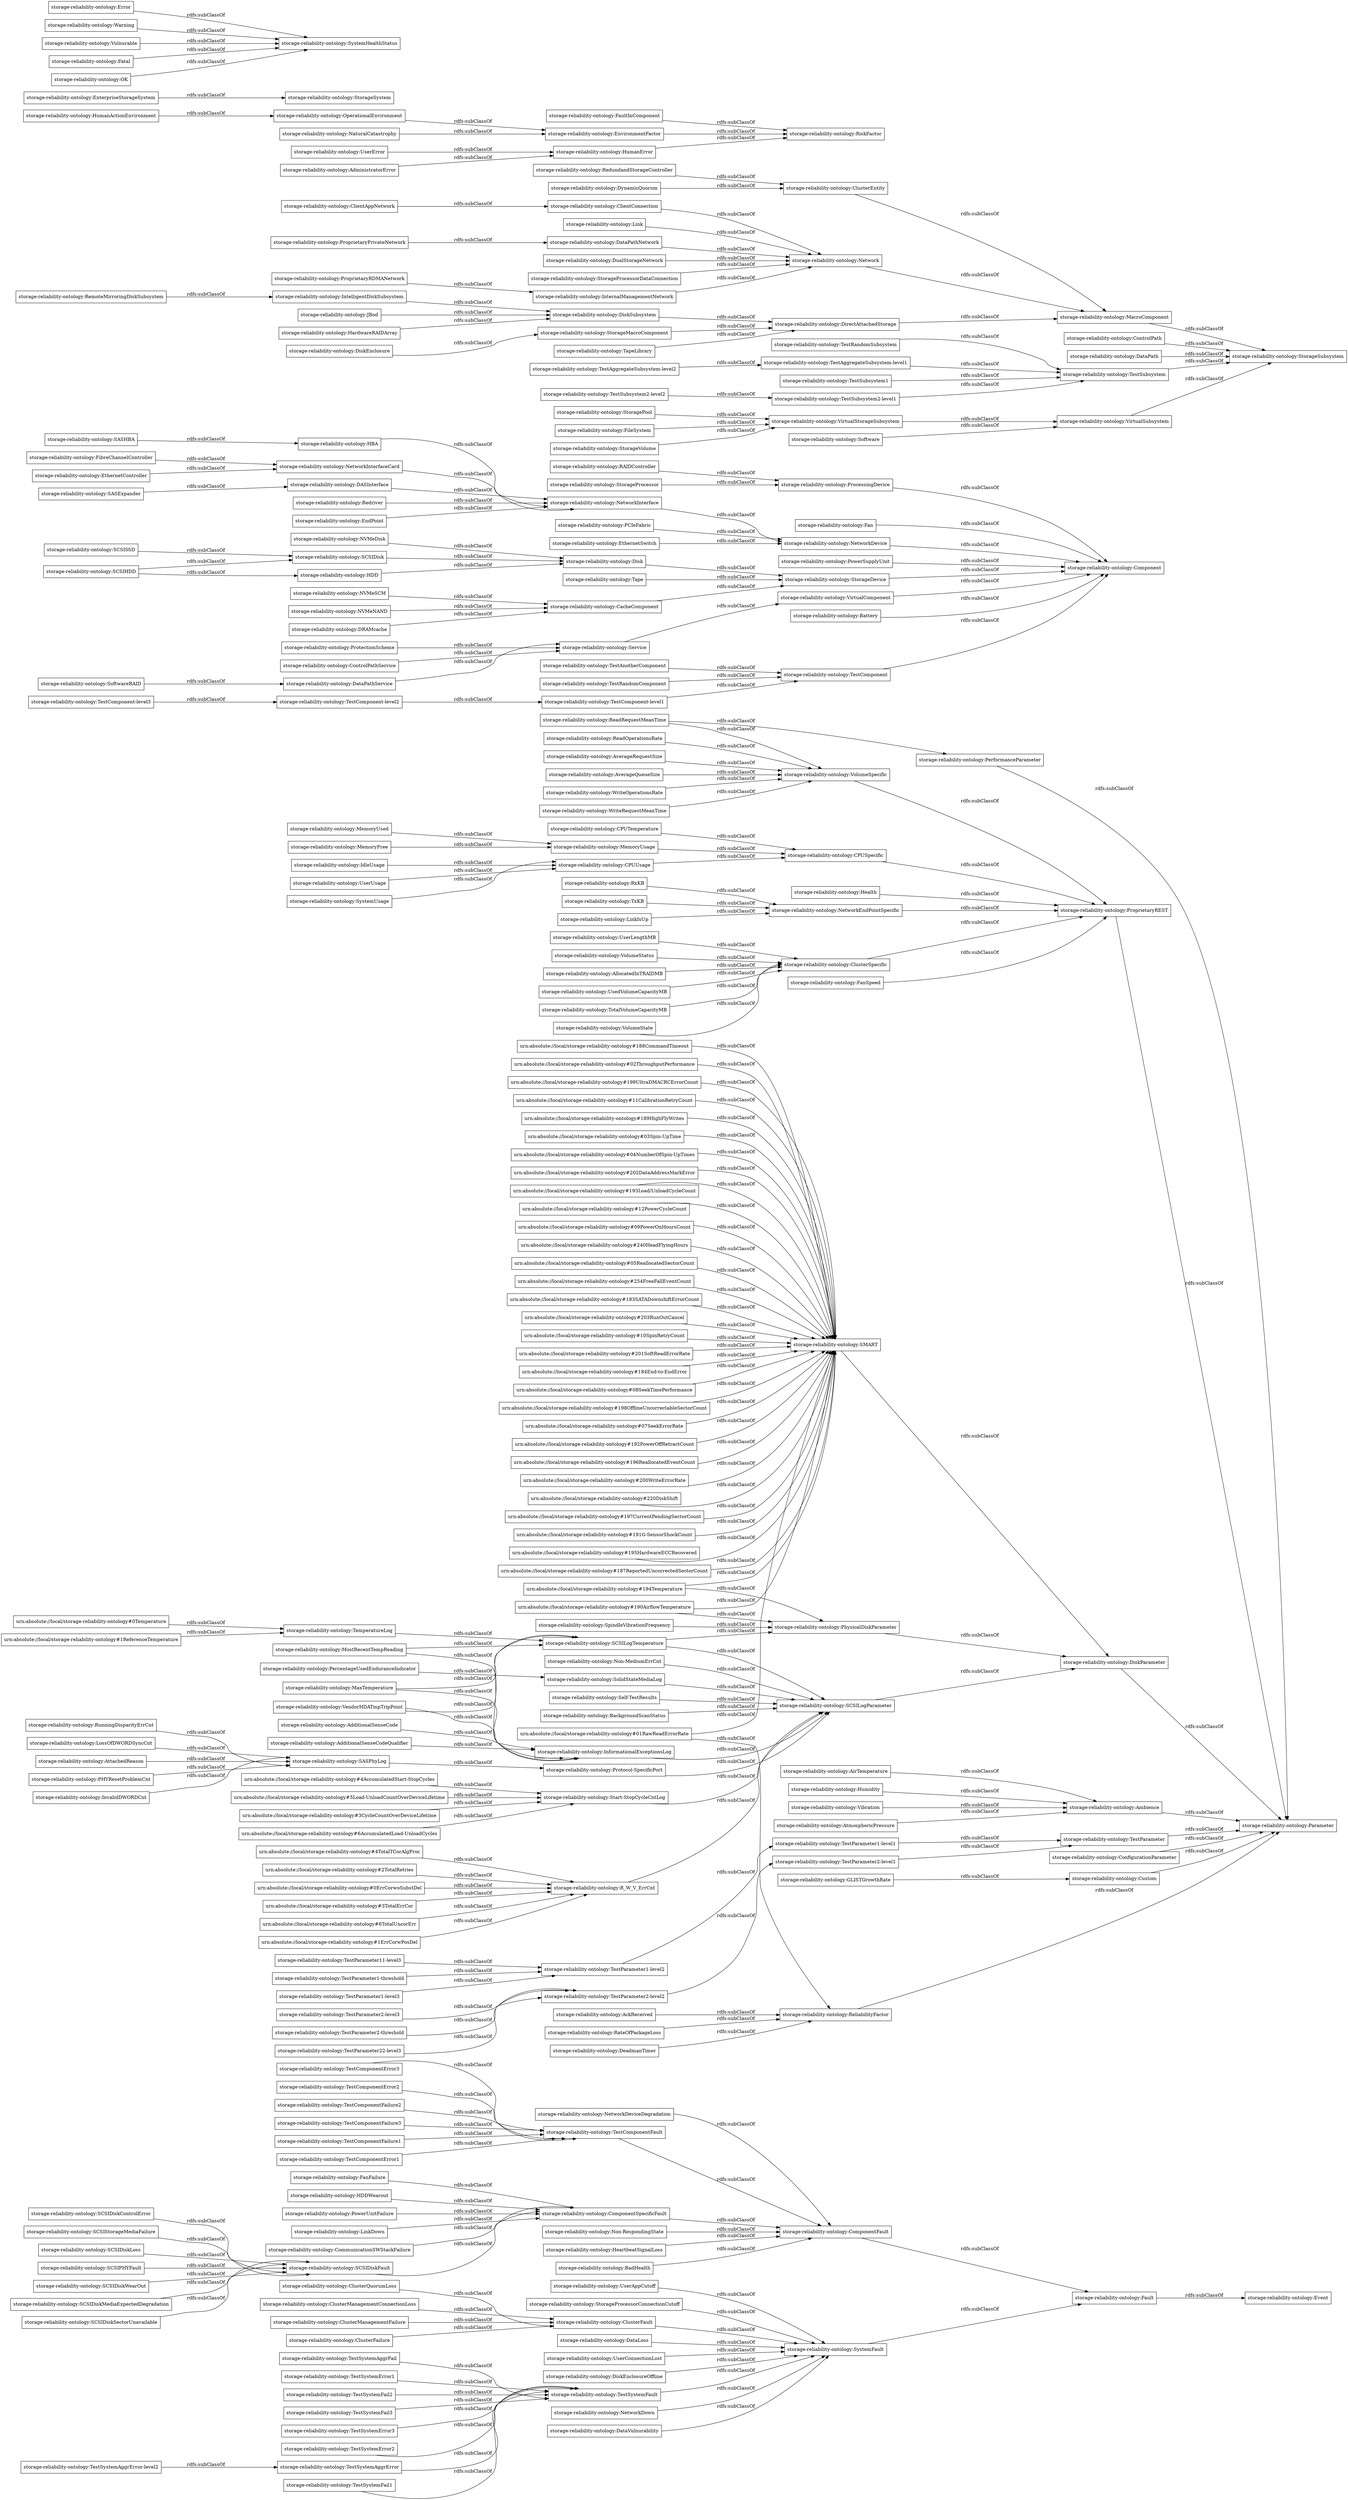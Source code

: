 digraph ar2dtool_diagram { 
rankdir=LR;
size="1000"
node [shape = rectangle, color="black"]; "storage-reliability-ontology:UserAppCutoff" "storage-reliability-ontology:ComponentFault" "storage-reliability-ontology:CPUUsage" "storage-reliability-ontology:PercentageUsedEnduranceIndicator" "urn:absolute://local/storage-reliability-ontology#1ReferenceTemperature" "urn:absolute://local/storage-reliability-ontology#01RawReadErrorRate" "storage-reliability-ontology:TestAnotherComponent" "storage-reliability-ontology:NetworkInterface" "storage-reliability-ontology:ProtectionScheme" "urn:absolute://local/storage-reliability-ontology#6TotalUncorErr" "storage-reliability-ontology:HBA" "storage-reliability-ontology:TestComponentError3" "storage-reliability-ontology:Fan" "storage-reliability-ontology:SASPhyLog" "urn:absolute://local/storage-reliability-ontology#03Spin-UpTime" "storage-reliability-ontology:EthernetController" "storage-reliability-ontology:StoragePool" "storage-reliability-ontology:MemoryUsed" "urn:absolute://local/storage-reliability-ontology#194Temperature" "storage-reliability-ontology:StorageMacroComponent" "storage-reliability-ontology:ClusterEntity" "urn:absolute://local/storage-reliability-ontology#1ErrCorwPosDel" "storage-reliability-ontology:TestComponent-level1" "storage-reliability-ontology:ProprietaryREST" "storage-reliability-ontology:WriteOperationsRate" "storage-reliability-ontology:TestParameter1-level1" "storage-reliability-ontology:SCSIStorageMediaFailure" "storage-reliability-ontology:SCSISSD" "storage-reliability-ontology:HumanError" "storage-reliability-ontology:Protocol-SpecificPort" "storage-reliability-ontology:Non-RespondingState" "storage-reliability-ontology:ProcessingDevice" "storage-reliability-ontology:ControlPathService" "storage-reliability-ontology:FaultInComponent" "storage-reliability-ontology:EnterpriseStorageSystem" "storage-reliability-ontology:FanFailure" "storage-reliability-ontology:RunningDisparityErrCnt" "urn:absolute://local/storage-reliability-ontology#190AirflowTemperature" "storage-reliability-ontology:TestComponentError2" "storage-reliability-ontology:VirtualStorageSubsystem" "storage-reliability-ontology:TestSystemAggrFail" "storage-reliability-ontology:TapeLibrary" "storage-reliability-ontology:FibreChannelController" "storage-reliability-ontology:NetworkDown" "storage-reliability-ontology:StorageProcessorDataConnection" "storage-reliability-ontology:SMART" "storage-reliability-ontology:TestParameter22-level3" "storage-reliability-ontology:Error" "storage-reliability-ontology:Vibration" "storage-reliability-ontology:DeadmanTimer" "storage-reliability-ontology:WriteRequestMeanTime" "urn:absolute://local/storage-reliability-ontology#04NumberOfSpin-UpTimes" "storage-reliability-ontology:StorageSystem" "storage-reliability-ontology:HDDWearout" "storage-reliability-ontology:LossOfDWORDSyncCnt" "urn:absolute://local/storage-reliability-ontology#202DataAddressMarkError" "storage-reliability-ontology:ReadOperationsRate" "storage-reliability-ontology:DataVulnurability" "urn:absolute://local/storage-reliability-ontology#0Temperature" "storage-reliability-ontology:StorageProcessorConnectionCutoff" "storage-reliability-ontology:SoftwareRAID" "storage-reliability-ontology:JBod" "storage-reliability-ontology:TestSystemError1" "storage-reliability-ontology:LinkIsUp" "storage-reliability-ontology:StorageSubsystem" "storage-reliability-ontology:ClusterFault" "storage-reliability-ontology:NetworkInterfaceCard" "storage-reliability-ontology:ProprietaryPrivateNetwork" "storage-reliability-ontology:SCSIDiskLoss" "storage-reliability-ontology:ReadRequestMeanTime" "storage-reliability-ontology:TestComponentFailure2" "urn:absolute://local/storage-reliability-ontology#193Load/UnloadCycleCount" "storage-reliability-ontology:TestSystemFail2" "storage-reliability-ontology:AverageQueueSize" "storage-reliability-ontology:CPUTemperature" "storage-reliability-ontology:AllocatedInTRAIDMB" "urn:absolute://local/storage-reliability-ontology#12PowerCycleCount" "storage-reliability-ontology:AtmosphericPressure" "storage-reliability-ontology:VendorHDATmpTripPoint" "storage-reliability-ontology:StorageVolume" "storage-reliability-ontology:SCSIPHYFault" "storage-reliability-ontology:RAIDController" "storage-reliability-ontology:AdditionalSenseCode" "urn:absolute://local/storage-reliability-ontology#09PowerOnHoursCount" "storage-reliability-ontology:SCSIHDD" "storage-reliability-ontology:TestSubsystem1" "storage-reliability-ontology:PowerSupplyUnit" "storage-reliability-ontology:DiskParameter" "urn:absolute://local/storage-reliability-ontology#240HeadFlyingHours" "urn:absolute://local/storage-reliability-ontology#05ReallocatedSectorCount" "storage-reliability-ontology:DASInterface" "storage-reliability-ontology:Software" "storage-reliability-ontology:Disk" "storage-reliability-ontology:HeartbeatSignalLoss" "urn:absolute://local/storage-reliability-ontology#4TotalTCorAlgProc" "storage-reliability-ontology:UserError" "storage-reliability-ontology:SCSIDiskWearOut" "storage-reliability-ontology:Start-StopCycleCntLog" "storage-reliability-ontology:RxKB" "storage-reliability-ontology:HumanActionEnvironment" "storage-reliability-ontology:TestComponentFailure3" "urn:absolute://local/storage-reliability-ontology#254FreeFallEventCount" "storage-reliability-ontology:ClusterQuorumLoss" "storage-reliability-ontology:TestSystemFail3" "storage-reliability-ontology:AdditionalSenseCodeQualifier" "storage-reliability-ontology:ClusterManagementConnectionLoss" "storage-reliability-ontology:DiskEnclosure" "storage-reliability-ontology:TestParameter" "storage-reliability-ontology:DataLoss" "storage-reliability-ontology:TestParameter1-level3" "storage-reliability-ontology:TestParameter1-level2" "urn:absolute://local/storage-reliability-ontology#183SATADownshiftErrorCount" "urn:absolute://local/storage-reliability-ontology#2TotalRetries" "storage-reliability-ontology:R_W_V_ErrCnt" "storage-reliability-ontology:TestComponent-level2" "storage-reliability-ontology:ProprietaryRDMANetwork" "storage-reliability-ontology:Component" "urn:absolute://local/storage-reliability-ontology#203RunOutCancel" "storage-reliability-ontology:HardwareRAIDArray" "storage-reliability-ontology:InternalManagementNetwork" "storage-reliability-ontology:NetworkDevice" "storage-reliability-ontology:TestSystemError3" "storage-reliability-ontology:FanSpeed" "storage-reliability-ontology:TestAggregateSubsystem-level1" "urn:absolute://local/storage-reliability-ontology#3CycleCountOverDeviceLifetime" "storage-reliability-ontology:UsedVolumeCapacityMB" "storage-reliability-ontology:Ambience" "storage-reliability-ontology:SCSILogParameter" "urn:absolute://local/storage-reliability-ontology#10SpinRetryCount" "storage-reliability-ontology:ControlPath" "storage-reliability-ontology:IntelligentDiskSubsystem" "storage-reliability-ontology:Redriver" "storage-reliability-ontology:VolumeSpecific" "storage-reliability-ontology:PerformanceParameter" "storage-reliability-ontology:Non-MediumErrCnt" "storage-reliability-ontology:Event" "urn:absolute://local/storage-reliability-ontology#6AccumulatedLoad-UnloadCycles" "urn:absolute://local/storage-reliability-ontology#201SoftReadErrorRate" "storage-reliability-ontology:MemoryFree" "storage-reliability-ontology:DataPath" "storage-reliability-ontology:TestParameter2-level3" "storage-reliability-ontology:BadHealth" "storage-reliability-ontology:TestComponent" "storage-reliability-ontology:PCIeFabric" "storage-reliability-ontology:SolidStateMediaLog" "storage-reliability-ontology:ClientConnection" "storage-reliability-ontology:NetworkEndPointSpecific" "storage-reliability-ontology:StorageDevice" "storage-reliability-ontology:EndPoint" "storage-reliability-ontology:UserConnectionLost" "storage-reliability-ontology:TestSystemError2" "urn:absolute://local/storage-reliability-ontology#184End-to-EndError" "storage-reliability-ontology:VirtualSubsystem" "storage-reliability-ontology:DiskEnclosureOffline" "storage-reliability-ontology:TestSystemAggrError-level2" "storage-reliability-ontology:TestSubsystem2-level2" "urn:absolute://local/storage-reliability-ontology#08SeekTimePerformance" "storage-reliability-ontology:Fault" "storage-reliability-ontology:NVMeSCM" "urn:absolute://local/storage-reliability-ontology#198OfflineUncorrectableSectorCount" "storage-reliability-ontology:RedundandStorageController" "storage-reliability-ontology:PowerUnitFailure" "storage-reliability-ontology:DiskSubsystem" "storage-reliability-ontology:DynamicQuorum" "urn:absolute://local/storage-reliability-ontology#07SeekErrorRate" "storage-reliability-ontology:EnvironmentFactor" "storage-reliability-ontology:LinkDown" "storage-reliability-ontology:Network" "storage-reliability-ontology:Tape" "urn:absolute://local/storage-reliability-ontology#192PowerOffRetractCount" "urn:absolute://local/storage-reliability-ontology#0ErrCorwoSubstDel" "storage-reliability-ontology:PhysicalDiskParameter" "storage-reliability-ontology:NVMeDisk" "storage-reliability-ontology:SpindleVibrationFrequency" "storage-reliability-ontology:AttachedReason" "storage-reliability-ontology:TestSubsystem2-level1" "storage-reliability-ontology:MacroComponent" "storage-reliability-ontology:TxKB" "storage-reliability-ontology:TestSystemFault" "storage-reliability-ontology:CacheComponent" "storage-reliability-ontology:AverageRequestSize" "storage-reliability-ontology:RemoteMirroringDiskSubsystem" "urn:absolute://local/storage-reliability-ontology#196ReallocatedEventCount" "storage-reliability-ontology:DirectAttachedStorage" "storage-reliability-ontology:SystemFault" "storage-reliability-ontology:TestComponentFailure1" "urn:absolute://local/storage-reliability-ontology#200WriteErrorRate" "storage-reliability-ontology:OperationalEnvironment" "storage-reliability-ontology:SCSILogTemperature" "storage-reliability-ontology:Health" "storage-reliability-ontology:NVMeNAND" "storage-reliability-ontology:IdleUsage" "storage-reliability-ontology:SCSIDiskMediaExpectedDegradation" "storage-reliability-ontology:Parameter" "urn:absolute://local/storage-reliability-ontology#220DiskShift" "storage-reliability-ontology:TotalVolumeCapacityMB" "storage-reliability-ontology:BackgroundScanStatus" "storage-reliability-ontology:TestComponent-level3" "storage-reliability-ontology:TestParameter11-level3" "urn:absolute://local/storage-reliability-ontology#197CurrentPendingSectorCount" "storage-reliability-ontology:VolumeState" "storage-reliability-ontology:EthernetSwitch" "storage-reliability-ontology:StorageProcessor" "storage-reliability-ontology:ConfigurationParameter" "storage-reliability-ontology:AckReceived" "storage-reliability-ontology:ClientAppNetwork" "urn:absolute://local/storage-reliability-ontology#191G-SensorShockCount" "storage-reliability-ontology:NetworkDeviceDegradation" "storage-reliability-ontology:TestAggregateSubsystem-level2" "urn:absolute://local/storage-reliability-ontology#195HardwareECCRecovered" "storage-reliability-ontology:TestParameter1-threshold" "storage-reliability-ontology:SystemHealthStatus" "storage-reliability-ontology:PHYResetProblemCnt" "storage-reliability-ontology:ClusterSpecific" "storage-reliability-ontology:NaturalCatastrophy" "storage-reliability-ontology:TestRandomComponent" "storage-reliability-ontology:TestParameter2-threshold" "storage-reliability-ontology:Custom" "storage-reliability-ontology:DRAMcache" "storage-reliability-ontology:SASExpander" "storage-reliability-ontology:Warning" "storage-reliability-ontology:UserLengthMB" "storage-reliability-ontology:AirTemperature" "storage-reliability-ontology:TemperatureLog" "storage-reliability-ontology:Link" "storage-reliability-ontology:TestParameter2-level1" "storage-reliability-ontology:RiskFactor" "urn:absolute://local/storage-reliability-ontology#187ReportedUncorrectedSectorCount" "storage-reliability-ontology:Vulnurable" "storage-reliability-ontology:Service" "storage-reliability-ontology:InformationalExceptionsLog" "urn:absolute://local/storage-reliability-ontology#188CommandTimeout" "urn:absolute://local/storage-reliability-ontology#02ThroughputPerformance" "urn:absolute://local/storage-reliability-ontology#199UltraDMACRCErrorCount" "storage-reliability-ontology:Humidity" "storage-reliability-ontology:TestComponentError1" "storage-reliability-ontology:SASHBA" "storage-reliability-ontology:MaxTemperature" "storage-reliability-ontology:DataPathNetwork" "urn:absolute://local/storage-reliability-ontology#4AccumulatedStart-StopCycles" "storage-reliability-ontology:Fatal" "storage-reliability-ontology:HDD" "storage-reliability-ontology:CommunicationSWStackFailure" "storage-reliability-ontology:Battery" "storage-reliability-ontology:AdministratorError" "storage-reliability-ontology:VirtualComponent" "storage-reliability-ontology:TestParameter2-level2" "storage-reliability-ontology:SCSIDisk" "storage-reliability-ontology:MemoryUsage" "storage-reliability-ontology:ClusterManagementFailure" "urn:absolute://local/storage-reliability-ontology#11CalibrationRetryCount" "storage-reliability-ontology:FileSystem" "storage-reliability-ontology:OK" "storage-reliability-ontology:DataPathService" "storage-reliability-ontology:TestSubsystem" "storage-reliability-ontology:ReliabilityFactor" "urn:absolute://local/storage-reliability-ontology#3TotalErrCor" "storage-reliability-ontology:UserUsage" "storage-reliability-ontology:TestSystemAggrError" "storage-reliability-ontology:SCSIDiskSectorUnavailable" "storage-reliability-ontology:ClusterFailure" "storage-reliability-ontology:TestRandomSubsystem" "storage-reliability-ontology:TestComponentFault" "storage-reliability-ontology:SCSIDiskFault" "storage-reliability-ontology:InvalidDWORDCnt" "storage-reliability-ontology:GLISTGrowthRate" "urn:absolute://local/storage-reliability-ontology#5Load-UnloadCountOverDeviceLifetime" "storage-reliability-ontology:TestSystemFail1" "storage-reliability-ontology:DualStorageNetwork" "urn:absolute://local/storage-reliability-ontology#189HighFlyWrites" "storage-reliability-ontology:Self-TestResults" "storage-reliability-ontology:VolumeStatus" "storage-reliability-ontology:SCSIDiskControlError" "storage-reliability-ontology:CPUSpecific" "storage-reliability-ontology:MostRecentTempReading" "storage-reliability-ontology:ComponentSpecificFault" "storage-reliability-ontology:RateOfPackageLoss" "storage-reliability-ontology:SystemUsage" ; /*classes style*/
	"storage-reliability-ontology:TestSubsystem2-level1" -> "storage-reliability-ontology:TestSubsystem" [ label = "rdfs:subClassOf" ];
	"storage-reliability-ontology:NVMeDisk" -> "storage-reliability-ontology:Disk" [ label = "rdfs:subClassOf" ];
	"urn:absolute://local/storage-reliability-ontology#193Load/UnloadCycleCount" -> "storage-reliability-ontology:SMART" [ label = "rdfs:subClassOf" ];
	"storage-reliability-ontology:PowerUnitFailure" -> "storage-reliability-ontology:ComponentSpecificFault" [ label = "rdfs:subClassOf" ];
	"storage-reliability-ontology:SCSIDiskSectorUnavailable" -> "storage-reliability-ontology:SCSIDiskFault" [ label = "rdfs:subClassOf" ];
	"storage-reliability-ontology:TestSystemAggrFail" -> "storage-reliability-ontology:TestSystemFault" [ label = "rdfs:subClassOf" ];
	"urn:absolute://local/storage-reliability-ontology#194Temperature" -> "storage-reliability-ontology:SMART" [ label = "rdfs:subClassOf" ];
	"urn:absolute://local/storage-reliability-ontology#194Temperature" -> "storage-reliability-ontology:PhysicalDiskParameter" [ label = "rdfs:subClassOf" ];
	"storage-reliability-ontology:Disk" -> "storage-reliability-ontology:StorageDevice" [ label = "rdfs:subClassOf" ];
	"storage-reliability-ontology:ComponentSpecificFault" -> "storage-reliability-ontology:ComponentFault" [ label = "rdfs:subClassOf" ];
	"storage-reliability-ontology:DataPath" -> "storage-reliability-ontology:StorageSubsystem" [ label = "rdfs:subClassOf" ];
	"storage-reliability-ontology:PercentageUsedEnduranceIndicator" -> "storage-reliability-ontology:SolidStateMediaLog" [ label = "rdfs:subClassOf" ];
	"storage-reliability-ontology:SCSIStorageMediaFailure" -> "storage-reliability-ontology:SCSIDiskFault" [ label = "rdfs:subClassOf" ];
	"storage-reliability-ontology:SCSIDisk" -> "storage-reliability-ontology:Disk" [ label = "rdfs:subClassOf" ];
	"storage-reliability-ontology:FaultInComponent" -> "storage-reliability-ontology:RiskFactor" [ label = "rdfs:subClassOf" ];
	"storage-reliability-ontology:MemoryUsage" -> "storage-reliability-ontology:CPUSpecific" [ label = "rdfs:subClassOf" ];
	"storage-reliability-ontology:Tape" -> "storage-reliability-ontology:StorageDevice" [ label = "rdfs:subClassOf" ];
	"storage-reliability-ontology:RemoteMirroringDiskSubsystem" -> "storage-reliability-ontology:IntelligentDiskSubsystem" [ label = "rdfs:subClassOf" ];
	"storage-reliability-ontology:ProprietaryRDMANetwork" -> "storage-reliability-ontology:InternalManagementNetwork" [ label = "rdfs:subClassOf" ];
	"storage-reliability-ontology:ControlPathService" -> "storage-reliability-ontology:Service" [ label = "rdfs:subClassOf" ];
	"storage-reliability-ontology:Protocol-SpecificPort" -> "storage-reliability-ontology:SCSILogParameter" [ label = "rdfs:subClassOf" ];
	"storage-reliability-ontology:DataPathService" -> "storage-reliability-ontology:Service" [ label = "rdfs:subClassOf" ];
	"storage-reliability-ontology:TestComponentFault" -> "storage-reliability-ontology:ComponentFault" [ label = "rdfs:subClassOf" ];
	"storage-reliability-ontology:SCSIDiskControlError" -> "storage-reliability-ontology:SCSIDiskFault" [ label = "rdfs:subClassOf" ];
	"urn:absolute://local/storage-reliability-ontology#09PowerOnHoursCount" -> "storage-reliability-ontology:SMART" [ label = "rdfs:subClassOf" ];
	"urn:absolute://local/storage-reliability-ontology#240HeadFlyingHours" -> "storage-reliability-ontology:SMART" [ label = "rdfs:subClassOf" ];
	"urn:absolute://local/storage-reliability-ontology#196ReallocatedEventCount" -> "storage-reliability-ontology:SMART" [ label = "rdfs:subClassOf" ];
	"storage-reliability-ontology:HumanActionEnvironment" -> "storage-reliability-ontology:OperationalEnvironment" [ label = "rdfs:subClassOf" ];
	"storage-reliability-ontology:GLISTGrowthRate" -> "storage-reliability-ontology:Custom" [ label = "rdfs:subClassOf" ];
	"storage-reliability-ontology:DataLoss" -> "storage-reliability-ontology:SystemFault" [ label = "rdfs:subClassOf" ];
	"storage-reliability-ontology:DiskParameter" -> "storage-reliability-ontology:Parameter" [ label = "rdfs:subClassOf" ];
	"storage-reliability-ontology:VolumeState" -> "storage-reliability-ontology:ClusterSpecific" [ label = "rdfs:subClassOf" ];
	"storage-reliability-ontology:DiskEnclosureOffline" -> "storage-reliability-ontology:SystemFault" [ label = "rdfs:subClassOf" ];
	"storage-reliability-ontology:CPUSpecific" -> "storage-reliability-ontology:ProprietaryREST" [ label = "rdfs:subClassOf" ];
	"storage-reliability-ontology:FanFailure" -> "storage-reliability-ontology:ComponentSpecificFault" [ label = "rdfs:subClassOf" ];
	"storage-reliability-ontology:ComponentFault" -> "storage-reliability-ontology:Fault" [ label = "rdfs:subClassOf" ];
	"storage-reliability-ontology:TestSystemAggrError-level2" -> "storage-reliability-ontology:TestSystemAggrError" [ label = "rdfs:subClassOf" ];
	"storage-reliability-ontology:TestSubsystem1" -> "storage-reliability-ontology:TestSubsystem" [ label = "rdfs:subClassOf" ];
	"storage-reliability-ontology:Ambience" -> "storage-reliability-ontology:Parameter" [ label = "rdfs:subClassOf" ];
	"storage-reliability-ontology:ClusterManagementConnectionLoss" -> "storage-reliability-ontology:ClusterFault" [ label = "rdfs:subClassOf" ];
	"storage-reliability-ontology:ProprietaryPrivateNetwork" -> "storage-reliability-ontology:DataPathNetwork" [ label = "rdfs:subClassOf" ];
	"storage-reliability-ontology:PowerSupplyUnit" -> "storage-reliability-ontology:Component" [ label = "rdfs:subClassOf" ];
	"urn:absolute://local/storage-reliability-ontology#197CurrentPendingSectorCount" -> "storage-reliability-ontology:SMART" [ label = "rdfs:subClassOf" ];
	"storage-reliability-ontology:ClientAppNetwork" -> "storage-reliability-ontology:ClientConnection" [ label = "rdfs:subClassOf" ];
	"storage-reliability-ontology:TestParameter2-level3" -> "storage-reliability-ontology:TestParameter2-level2" [ label = "rdfs:subClassOf" ];
	"storage-reliability-ontology:TestSystemFail3" -> "storage-reliability-ontology:TestSystemFault" [ label = "rdfs:subClassOf" ];
	"storage-reliability-ontology:Start-StopCycleCntLog" -> "storage-reliability-ontology:SCSILogParameter" [ label = "rdfs:subClassOf" ];
	"storage-reliability-ontology:TestSystemFault" -> "storage-reliability-ontology:SystemFault" [ label = "rdfs:subClassOf" ];
	"urn:absolute://local/storage-reliability-ontology#189HighFlyWrites" -> "storage-reliability-ontology:SMART" [ label = "rdfs:subClassOf" ];
	"storage-reliability-ontology:ProcessingDevice" -> "storage-reliability-ontology:Component" [ label = "rdfs:subClassOf" ];
	"storage-reliability-ontology:ClusterFailure" -> "storage-reliability-ontology:ClusterFault" [ label = "rdfs:subClassOf" ];
	"storage-reliability-ontology:DiskEnclosure" -> "storage-reliability-ontology:StorageMacroComponent" [ label = "rdfs:subClassOf" ];
	"urn:absolute://local/storage-reliability-ontology#200WriteErrorRate" -> "storage-reliability-ontology:SMART" [ label = "rdfs:subClassOf" ];
	"urn:absolute://local/storage-reliability-ontology#1ReferenceTemperature" -> "storage-reliability-ontology:TemperatureLog" [ label = "rdfs:subClassOf" ];
	"storage-reliability-ontology:AdditionalSenseCode" -> "storage-reliability-ontology:InformationalExceptionsLog" [ label = "rdfs:subClassOf" ];
	"urn:absolute://local/storage-reliability-ontology#08SeekTimePerformance" -> "storage-reliability-ontology:SMART" [ label = "rdfs:subClassOf" ];
	"storage-reliability-ontology:Link" -> "storage-reliability-ontology:Network" [ label = "rdfs:subClassOf" ];
	"storage-reliability-ontology:BadHealth" -> "storage-reliability-ontology:ComponentFault" [ label = "rdfs:subClassOf" ];
	"storage-reliability-ontology:TestRandomSubsystem" -> "storage-reliability-ontology:TestSubsystem" [ label = "rdfs:subClassOf" ];
	"storage-reliability-ontology:VirtualSubsystem" -> "storage-reliability-ontology:StorageSubsystem" [ label = "rdfs:subClassOf" ];
	"storage-reliability-ontology:JBod" -> "storage-reliability-ontology:DiskSubsystem" [ label = "rdfs:subClassOf" ];
	"storage-reliability-ontology:SCSILogTemperature" -> "storage-reliability-ontology:SCSILogParameter" [ label = "rdfs:subClassOf" ];
	"storage-reliability-ontology:SCSILogTemperature" -> "storage-reliability-ontology:PhysicalDiskParameter" [ label = "rdfs:subClassOf" ];
	"storage-reliability-ontology:ClusterFault" -> "storage-reliability-ontology:SystemFault" [ label = "rdfs:subClassOf" ];
	"storage-reliability-ontology:SystemUsage" -> "storage-reliability-ontology:CPUUsage" [ label = "rdfs:subClassOf" ];
	"storage-reliability-ontology:ReliabilityFactor" -> "storage-reliability-ontology:Parameter" [ label = "rdfs:subClassOf" ];
	"storage-reliability-ontology:MacroComponent" -> "storage-reliability-ontology:StorageSubsystem" [ label = "rdfs:subClassOf" ];
	"storage-reliability-ontology:TestComponentFailure2" -> "storage-reliability-ontology:TestComponentFault" [ label = "rdfs:subClassOf" ];
	"storage-reliability-ontology:Redriver" -> "storage-reliability-ontology:NetworkInterface" [ label = "rdfs:subClassOf" ];
	"storage-reliability-ontology:AttachedReason" -> "storage-reliability-ontology:SASPhyLog" [ label = "rdfs:subClassOf" ];
	"storage-reliability-ontology:AdditionalSenseCodeQualifier" -> "storage-reliability-ontology:InformationalExceptionsLog" [ label = "rdfs:subClassOf" ];
	"storage-reliability-ontology:TestComponentError2" -> "storage-reliability-ontology:TestComponentFault" [ label = "rdfs:subClassOf" ];
	"urn:absolute://local/storage-reliability-ontology#184End-to-EndError" -> "storage-reliability-ontology:SMART" [ label = "rdfs:subClassOf" ];
	"storage-reliability-ontology:LinkIsUp" -> "storage-reliability-ontology:NetworkEndPointSpecific" [ label = "rdfs:subClassOf" ];
	"storage-reliability-ontology:Service" -> "storage-reliability-ontology:VirtualComponent" [ label = "rdfs:subClassOf" ];
	"urn:absolute://local/storage-reliability-ontology#0Temperature" -> "storage-reliability-ontology:TemperatureLog" [ label = "rdfs:subClassOf" ];
	"storage-reliability-ontology:PCIeFabric" -> "storage-reliability-ontology:NetworkDevice" [ label = "rdfs:subClassOf" ];
	"storage-reliability-ontology:WriteOperationsRate" -> "storage-reliability-ontology:VolumeSpecific" [ label = "rdfs:subClassOf" ];
	"storage-reliability-ontology:Health" -> "storage-reliability-ontology:ProprietaryREST" [ label = "rdfs:subClassOf" ];
	"storage-reliability-ontology:RedundandStorageController" -> "storage-reliability-ontology:ClusterEntity" [ label = "rdfs:subClassOf" ];
	"storage-reliability-ontology:StorageProcessorDataConnection" -> "storage-reliability-ontology:Network" [ label = "rdfs:subClassOf" ];
	"storage-reliability-ontology:TestComponent-level3" -> "storage-reliability-ontology:TestComponent-level2" [ label = "rdfs:subClassOf" ];
	"urn:absolute://local/storage-reliability-ontology#195HardwareECCRecovered" -> "storage-reliability-ontology:SMART" [ label = "rdfs:subClassOf" ];
	"storage-reliability-ontology:WriteRequestMeanTime" -> "storage-reliability-ontology:VolumeSpecific" [ label = "rdfs:subClassOf" ];
	"urn:absolute://local/storage-reliability-ontology#220DiskShift" -> "storage-reliability-ontology:SMART" [ label = "rdfs:subClassOf" ];
	"storage-reliability-ontology:CacheComponent" -> "storage-reliability-ontology:StorageDevice" [ label = "rdfs:subClassOf" ];
	"storage-reliability-ontology:NetworkEndPointSpecific" -> "storage-reliability-ontology:ProprietaryREST" [ label = "rdfs:subClassOf" ];
	"storage-reliability-ontology:SoftwareRAID" -> "storage-reliability-ontology:DataPathService" [ label = "rdfs:subClassOf" ];
	"storage-reliability-ontology:TestAggregateSubsystem-level1" -> "storage-reliability-ontology:TestSubsystem" [ label = "rdfs:subClassOf" ];
	"storage-reliability-ontology:TestSystemError2" -> "storage-reliability-ontology:TestSystemFault" [ label = "rdfs:subClassOf" ];
	"storage-reliability-ontology:TxKB" -> "storage-reliability-ontology:NetworkEndPointSpecific" [ label = "rdfs:subClassOf" ];
	"storage-reliability-ontology:Humidity" -> "storage-reliability-ontology:Ambience" [ label = "rdfs:subClassOf" ];
	"storage-reliability-ontology:TestParameter1-level3" -> "storage-reliability-ontology:TestParameter1-level2" [ label = "rdfs:subClassOf" ];
	"urn:absolute://local/storage-reliability-ontology#199UltraDMACRCErrorCount" -> "storage-reliability-ontology:SMART" [ label = "rdfs:subClassOf" ];
	"storage-reliability-ontology:AdministratorError" -> "storage-reliability-ontology:HumanError" [ label = "rdfs:subClassOf" ];
	"storage-reliability-ontology:EnvironmentFactor" -> "storage-reliability-ontology:RiskFactor" [ label = "rdfs:subClassOf" ];
	"storage-reliability-ontology:DynamicQuorum" -> "storage-reliability-ontology:ClusterEntity" [ label = "rdfs:subClassOf" ];
	"urn:absolute://local/storage-reliability-ontology#3TotalErrCor" -> "storage-reliability-ontology:R_W_V_ErrCnt" [ label = "rdfs:subClassOf" ];
	"storage-reliability-ontology:TestSubsystem2-level2" -> "storage-reliability-ontology:TestSubsystem2-level1" [ label = "rdfs:subClassOf" ];
	"urn:absolute://local/storage-reliability-ontology#188CommandTimeout" -> "storage-reliability-ontology:SMART" [ label = "rdfs:subClassOf" ];
	"storage-reliability-ontology:DataPathNetwork" -> "storage-reliability-ontology:Network" [ label = "rdfs:subClassOf" ];
	"storage-reliability-ontology:SpindleVibrationFrequency" -> "storage-reliability-ontology:PhysicalDiskParameter" [ label = "rdfs:subClassOf" ];
	"storage-reliability-ontology:CommunicationSWStackFailure" -> "storage-reliability-ontology:ComponentSpecificFault" [ label = "rdfs:subClassOf" ];
	"storage-reliability-ontology:Error" -> "storage-reliability-ontology:SystemHealthStatus" [ label = "rdfs:subClassOf" ];
	"storage-reliability-ontology:Fault" -> "storage-reliability-ontology:Event" [ label = "rdfs:subClassOf" ];
	"storage-reliability-ontology:TestParameter2-level1" -> "storage-reliability-ontology:TestParameter" [ label = "rdfs:subClassOf" ];
	"storage-reliability-ontology:RAIDController" -> "storage-reliability-ontology:ProcessingDevice" [ label = "rdfs:subClassOf" ];
	"storage-reliability-ontology:ConfigurationParameter" -> "storage-reliability-ontology:Parameter" [ label = "rdfs:subClassOf" ];
	"storage-reliability-ontology:TestSystemFail1" -> "storage-reliability-ontology:TestSystemFault" [ label = "rdfs:subClassOf" ];
	"storage-reliability-ontology:Battery" -> "storage-reliability-ontology:Component" [ label = "rdfs:subClassOf" ];
	"urn:absolute://local/storage-reliability-ontology#01RawReadErrorRate" -> "storage-reliability-ontology:SMART" [ label = "rdfs:subClassOf" ];
	"urn:absolute://local/storage-reliability-ontology#01RawReadErrorRate" -> "storage-reliability-ontology:ReliabilityFactor" [ label = "rdfs:subClassOf" ];
	"storage-reliability-ontology:SolidStateMediaLog" -> "storage-reliability-ontology:SCSILogParameter" [ label = "rdfs:subClassOf" ];
	"storage-reliability-ontology:DirectAttachedStorage" -> "storage-reliability-ontology:MacroComponent" [ label = "rdfs:subClassOf" ];
	"storage-reliability-ontology:Fatal" -> "storage-reliability-ontology:SystemHealthStatus" [ label = "rdfs:subClassOf" ];
	"storage-reliability-ontology:EthernetController" -> "storage-reliability-ontology:NetworkInterfaceCard" [ label = "rdfs:subClassOf" ];
	"storage-reliability-ontology:SCSIDiskWearOut" -> "storage-reliability-ontology:SCSIDiskFault" [ label = "rdfs:subClassOf" ];
	"storage-reliability-ontology:MaxTemperature" -> "storage-reliability-ontology:SCSILogTemperature" [ label = "rdfs:subClassOf" ];
	"storage-reliability-ontology:MaxTemperature" -> "storage-reliability-ontology:InformationalExceptionsLog" [ label = "rdfs:subClassOf" ];
	"storage-reliability-ontology:SASHBA" -> "storage-reliability-ontology:HBA" [ label = "rdfs:subClassOf" ];
	"storage-reliability-ontology:SASExpander" -> "storage-reliability-ontology:DASInterface" [ label = "rdfs:subClassOf" ];
	"urn:absolute://local/storage-reliability-ontology#5Load-UnloadCountOverDeviceLifetime" -> "storage-reliability-ontology:Start-StopCycleCntLog" [ label = "rdfs:subClassOf" ];
	"urn:absolute://local/storage-reliability-ontology#11CalibrationRetryCount" -> "storage-reliability-ontology:SMART" [ label = "rdfs:subClassOf" ];
	"storage-reliability-ontology:AverageRequestSize" -> "storage-reliability-ontology:VolumeSpecific" [ label = "rdfs:subClassOf" ];
	"urn:absolute://local/storage-reliability-ontology#3CycleCountOverDeviceLifetime" -> "storage-reliability-ontology:Start-StopCycleCntLog" [ label = "rdfs:subClassOf" ];
	"storage-reliability-ontology:MemoryUsed" -> "storage-reliability-ontology:MemoryUsage" [ label = "rdfs:subClassOf" ];
	"storage-reliability-ontology:SCSIHDD" -> "storage-reliability-ontology:SCSIDisk" [ label = "rdfs:subClassOf" ];
	"storage-reliability-ontology:SCSIHDD" -> "storage-reliability-ontology:HDD" [ label = "rdfs:subClassOf" ];
	"urn:absolute://local/storage-reliability-ontology#4TotalTCorAlgProc" -> "storage-reliability-ontology:R_W_V_ErrCnt" [ label = "rdfs:subClassOf" ];
	"storage-reliability-ontology:InformationalExceptionsLog" -> "storage-reliability-ontology:SCSILogParameter" [ label = "rdfs:subClassOf" ];
	"storage-reliability-ontology:SCSIDiskMediaExpectedDegradation" -> "storage-reliability-ontology:SCSIDiskFault" [ label = "rdfs:subClassOf" ];
	"storage-reliability-ontology:TotalVolumeCapacityMB" -> "storage-reliability-ontology:ClusterSpecific" [ label = "rdfs:subClassOf" ];
	"storage-reliability-ontology:TemperatureLog" -> "storage-reliability-ontology:SCSILogTemperature" [ label = "rdfs:subClassOf" ];
	"storage-reliability-ontology:TestParameter11-level3" -> "storage-reliability-ontology:TestParameter1-level2" [ label = "rdfs:subClassOf" ];
	"storage-reliability-ontology:NVMeSCM" -> "storage-reliability-ontology:CacheComponent" [ label = "rdfs:subClassOf" ];
	"storage-reliability-ontology:StorageMacroComponent" -> "storage-reliability-ontology:DirectAttachedStorage" [ label = "rdfs:subClassOf" ];
	"urn:absolute://local/storage-reliability-ontology#6TotalUncorErr" -> "storage-reliability-ontology:R_W_V_ErrCnt" [ label = "rdfs:subClassOf" ];
	"storage-reliability-ontology:InvalidDWORDCnt" -> "storage-reliability-ontology:SASPhyLog" [ label = "rdfs:subClassOf" ];
	"storage-reliability-ontology:StorageProcessorConnectionCutoff" -> "storage-reliability-ontology:SystemFault" [ label = "rdfs:subClassOf" ];
	"storage-reliability-ontology:TestComponent-level1" -> "storage-reliability-ontology:TestComponent" [ label = "rdfs:subClassOf" ];
	"urn:absolute://local/storage-reliability-ontology#203RunOutCancel" -> "storage-reliability-ontology:SMART" [ label = "rdfs:subClassOf" ];
	"urn:absolute://local/storage-reliability-ontology#183SATADownshiftErrorCount" -> "storage-reliability-ontology:SMART" [ label = "rdfs:subClassOf" ];
	"storage-reliability-ontology:Non-MediumErrCnt" -> "storage-reliability-ontology:SCSILogParameter" [ label = "rdfs:subClassOf" ];
	"storage-reliability-ontology:UserUsage" -> "storage-reliability-ontology:CPUUsage" [ label = "rdfs:subClassOf" ];
	"storage-reliability-ontology:EthernetSwitch" -> "storage-reliability-ontology:NetworkDevice" [ label = "rdfs:subClassOf" ];
	"storage-reliability-ontology:NetworkInterface" -> "storage-reliability-ontology:NetworkDevice" [ label = "rdfs:subClassOf" ];
	"urn:absolute://local/storage-reliability-ontology#03Spin-UpTime" -> "storage-reliability-ontology:SMART" [ label = "rdfs:subClassOf" ];
	"storage-reliability-ontology:HumanError" -> "storage-reliability-ontology:RiskFactor" [ label = "rdfs:subClassOf" ];
	"storage-reliability-ontology:Custom" -> "storage-reliability-ontology:Parameter" [ label = "rdfs:subClassOf" ];
	"storage-reliability-ontology:ProprietaryREST" -> "storage-reliability-ontology:Parameter" [ label = "rdfs:subClassOf" ];
	"storage-reliability-ontology:UserError" -> "storage-reliability-ontology:HumanError" [ label = "rdfs:subClassOf" ];
	"storage-reliability-ontology:FanSpeed" -> "storage-reliability-ontology:ProprietaryREST" [ label = "rdfs:subClassOf" ];
	"storage-reliability-ontology:TapeLibrary" -> "storage-reliability-ontology:DirectAttachedStorage" [ label = "rdfs:subClassOf" ];
	"storage-reliability-ontology:HeartbeatSignalLoss" -> "storage-reliability-ontology:ComponentFault" [ label = "rdfs:subClassOf" ];
	"storage-reliability-ontology:AirTemperature" -> "storage-reliability-ontology:Ambience" [ label = "rdfs:subClassOf" ];
	"storage-reliability-ontology:UsedVolumeCapacityMB" -> "storage-reliability-ontology:ClusterSpecific" [ label = "rdfs:subClassOf" ];
	"storage-reliability-ontology:RxKB" -> "storage-reliability-ontology:NetworkEndPointSpecific" [ label = "rdfs:subClassOf" ];
	"storage-reliability-ontology:Network" -> "storage-reliability-ontology:MacroComponent" [ label = "rdfs:subClassOf" ];
	"storage-reliability-ontology:TestParameter1-level1" -> "storage-reliability-ontology:TestParameter" [ label = "rdfs:subClassOf" ];
	"storage-reliability-ontology:MemoryFree" -> "storage-reliability-ontology:MemoryUsage" [ label = "rdfs:subClassOf" ];
	"storage-reliability-ontology:StorageDevice" -> "storage-reliability-ontology:Component" [ label = "rdfs:subClassOf" ];
	"storage-reliability-ontology:ProtectionScheme" -> "storage-reliability-ontology:Service" [ label = "rdfs:subClassOf" ];
	"storage-reliability-ontology:EndPoint" -> "storage-reliability-ontology:NetworkInterface" [ label = "rdfs:subClassOf" ];
	"storage-reliability-ontology:LinkDown" -> "storage-reliability-ontology:ComponentSpecificFault" [ label = "rdfs:subClassOf" ];
	"storage-reliability-ontology:FileSystem" -> "storage-reliability-ontology:VirtualStorageSubsystem" [ label = "rdfs:subClassOf" ];
	"storage-reliability-ontology:Warning" -> "storage-reliability-ontology:SystemHealthStatus" [ label = "rdfs:subClassOf" ];
	"storage-reliability-ontology:TestParameter1-threshold" -> "storage-reliability-ontology:TestParameter1-level2" [ label = "rdfs:subClassOf" ];
	"storage-reliability-ontology:TestSubsystem" -> "storage-reliability-ontology:StorageSubsystem" [ label = "rdfs:subClassOf" ];
	"urn:absolute://local/storage-reliability-ontology#12PowerCycleCount" -> "storage-reliability-ontology:SMART" [ label = "rdfs:subClassOf" ];
	"storage-reliability-ontology:HDD" -> "storage-reliability-ontology:Disk" [ label = "rdfs:subClassOf" ];
	"urn:absolute://local/storage-reliability-ontology#254FreeFallEventCount" -> "storage-reliability-ontology:SMART" [ label = "rdfs:subClassOf" ];
	"storage-reliability-ontology:TestComponentFailure3" -> "storage-reliability-ontology:TestComponentFault" [ label = "rdfs:subClassOf" ];
	"storage-reliability-ontology:CPUUsage" -> "storage-reliability-ontology:CPUSpecific" [ label = "rdfs:subClassOf" ];
	"storage-reliability-ontology:MostRecentTempReading" -> "storage-reliability-ontology:SCSILogTemperature" [ label = "rdfs:subClassOf" ];
	"storage-reliability-ontology:MostRecentTempReading" -> "storage-reliability-ontology:InformationalExceptionsLog" [ label = "rdfs:subClassOf" ];
	"storage-reliability-ontology:TestComponentError3" -> "storage-reliability-ontology:TestComponentFault" [ label = "rdfs:subClassOf" ];
	"urn:absolute://local/storage-reliability-ontology#10SpinRetryCount" -> "storage-reliability-ontology:SMART" [ label = "rdfs:subClassOf" ];
	"storage-reliability-ontology:R_W_V_ErrCnt" -> "storage-reliability-ontology:SCSILogParameter" [ label = "rdfs:subClassOf" ];
	"storage-reliability-ontology:ClusterEntity" -> "storage-reliability-ontology:MacroComponent" [ label = "rdfs:subClassOf" ];
	"storage-reliability-ontology:CPUTemperature" -> "storage-reliability-ontology:CPUSpecific" [ label = "rdfs:subClassOf" ];
	"urn:absolute://local/storage-reliability-ontology#4AccumulatedStart-StopCycles" -> "storage-reliability-ontology:Start-StopCycleCntLog" [ label = "rdfs:subClassOf" ];
	"storage-reliability-ontology:AckReceived" -> "storage-reliability-ontology:ReliabilityFactor" [ label = "rdfs:subClassOf" ];
	"storage-reliability-ontology:StorageVolume" -> "storage-reliability-ontology:VirtualStorageSubsystem" [ label = "rdfs:subClassOf" ];
	"storage-reliability-ontology:ClusterSpecific" -> "storage-reliability-ontology:ProprietaryREST" [ label = "rdfs:subClassOf" ];
	"storage-reliability-ontology:HDDWearout" -> "storage-reliability-ontology:ComponentSpecificFault" [ label = "rdfs:subClassOf" ];
	"urn:absolute://local/storage-reliability-ontology#190AirflowTemperature" -> "storage-reliability-ontology:SMART" [ label = "rdfs:subClassOf" ];
	"urn:absolute://local/storage-reliability-ontology#190AirflowTemperature" -> "storage-reliability-ontology:PhysicalDiskParameter" [ label = "rdfs:subClassOf" ];
	"storage-reliability-ontology:AverageQueueSize" -> "storage-reliability-ontology:VolumeSpecific" [ label = "rdfs:subClassOf" ];
	"storage-reliability-ontology:HardwareRAIDArray" -> "storage-reliability-ontology:DiskSubsystem" [ label = "rdfs:subClassOf" ];
	"storage-reliability-ontology:PerformanceParameter" -> "storage-reliability-ontology:Parameter" [ label = "rdfs:subClassOf" ];
	"storage-reliability-ontology:TestAggregateSubsystem-level2" -> "storage-reliability-ontology:TestAggregateSubsystem-level1" [ label = "rdfs:subClassOf" ];
	"storage-reliability-ontology:InternalManagementNetwork" -> "storage-reliability-ontology:Network" [ label = "rdfs:subClassOf" ];
	"urn:absolute://local/storage-reliability-ontology#02ThroughputPerformance" -> "storage-reliability-ontology:SMART" [ label = "rdfs:subClassOf" ];
	"storage-reliability-ontology:SMART" -> "storage-reliability-ontology:DiskParameter" [ label = "rdfs:subClassOf" ];
	"urn:absolute://local/storage-reliability-ontology#6AccumulatedLoad-UnloadCycles" -> "storage-reliability-ontology:Start-StopCycleCntLog" [ label = "rdfs:subClassOf" ];
	"storage-reliability-ontology:TestAnotherComponent" -> "storage-reliability-ontology:TestComponent" [ label = "rdfs:subClassOf" ];
	"urn:absolute://local/storage-reliability-ontology#0ErrCorwoSubstDel" -> "storage-reliability-ontology:R_W_V_ErrCnt" [ label = "rdfs:subClassOf" ];
	"storage-reliability-ontology:TestSystemError3" -> "storage-reliability-ontology:TestSystemFault" [ label = "rdfs:subClassOf" ];
	"urn:absolute://local/storage-reliability-ontology#191G-SensorShockCount" -> "storage-reliability-ontology:SMART" [ label = "rdfs:subClassOf" ];
	"storage-reliability-ontology:TestParameter22-level3" -> "storage-reliability-ontology:TestParameter2-level2" [ label = "rdfs:subClassOf" ];
	"storage-reliability-ontology:UserLengthMB" -> "storage-reliability-ontology:ClusterSpecific" [ label = "rdfs:subClassOf" ];
	"storage-reliability-ontology:Non-RespondingState" -> "storage-reliability-ontology:ComponentFault" [ label = "rdfs:subClassOf" ];
	"storage-reliability-ontology:SCSIDiskLoss" -> "storage-reliability-ontology:SCSIDiskFault" [ label = "rdfs:subClassOf" ];
	"storage-reliability-ontology:VendorHDATmpTripPoint" -> "storage-reliability-ontology:SCSILogTemperature" [ label = "rdfs:subClassOf" ];
	"storage-reliability-ontology:VendorHDATmpTripPoint" -> "storage-reliability-ontology:InformationalExceptionsLog" [ label = "rdfs:subClassOf" ];
	"storage-reliability-ontology:EnterpriseStorageSystem" -> "storage-reliability-ontology:StorageSystem" [ label = "rdfs:subClassOf" ];
	"urn:absolute://local/storage-reliability-ontology#192PowerOffRetractCount" -> "storage-reliability-ontology:SMART" [ label = "rdfs:subClassOf" ];
	"urn:absolute://local/storage-reliability-ontology#187ReportedUncorrectedSectorCount" -> "storage-reliability-ontology:SMART" [ label = "rdfs:subClassOf" ];
	"storage-reliability-ontology:IdleUsage" -> "storage-reliability-ontology:CPUUsage" [ label = "rdfs:subClassOf" ];
	"storage-reliability-ontology:TestComponent" -> "storage-reliability-ontology:Component" [ label = "rdfs:subClassOf" ];
	"storage-reliability-ontology:VolumeStatus" -> "storage-reliability-ontology:ClusterSpecific" [ label = "rdfs:subClassOf" ];
	"storage-reliability-ontology:ClientConnection" -> "storage-reliability-ontology:Network" [ label = "rdfs:subClassOf" ];
	"urn:absolute://local/storage-reliability-ontology#04NumberOfSpin-UpTimes" -> "storage-reliability-ontology:SMART" [ label = "rdfs:subClassOf" ];
	"storage-reliability-ontology:TestParameter2-level2" -> "storage-reliability-ontology:TestParameter2-level1" [ label = "rdfs:subClassOf" ];
	"storage-reliability-ontology:TestSystemFail2" -> "storage-reliability-ontology:TestSystemFault" [ label = "rdfs:subClassOf" ];
	"storage-reliability-ontology:SCSIDiskFault" -> "storage-reliability-ontology:ComponentSpecificFault" [ label = "rdfs:subClassOf" ];
	"storage-reliability-ontology:OperationalEnvironment" -> "storage-reliability-ontology:EnvironmentFactor" [ label = "rdfs:subClassOf" ];
	"storage-reliability-ontology:RunningDisparityErrCnt" -> "storage-reliability-ontology:SASPhyLog" [ label = "rdfs:subClassOf" ];
	"storage-reliability-ontology:TestRandomComponent" -> "storage-reliability-ontology:TestComponent" [ label = "rdfs:subClassOf" ];
	"storage-reliability-ontology:NetworkDeviceDegradation" -> "storage-reliability-ontology:ComponentFault" [ label = "rdfs:subClassOf" ];
	"storage-reliability-ontology:VirtualComponent" -> "storage-reliability-ontology:Component" [ label = "rdfs:subClassOf" ];
	"storage-reliability-ontology:SystemFault" -> "storage-reliability-ontology:Fault" [ label = "rdfs:subClassOf" ];
	"storage-reliability-ontology:UserConnectionLost" -> "storage-reliability-ontology:SystemFault" [ label = "rdfs:subClassOf" ];
	"urn:absolute://local/storage-reliability-ontology#201SoftReadErrorRate" -> "storage-reliability-ontology:SMART" [ label = "rdfs:subClassOf" ];
	"storage-reliability-ontology:SCSISSD" -> "storage-reliability-ontology:SCSIDisk" [ label = "rdfs:subClassOf" ];
	"storage-reliability-ontology:ControlPath" -> "storage-reliability-ontology:StorageSubsystem" [ label = "rdfs:subClassOf" ];
	"storage-reliability-ontology:TestSystemAggrError" -> "storage-reliability-ontology:TestSystemFault" [ label = "rdfs:subClassOf" ];
	"storage-reliability-ontology:TestParameter" -> "storage-reliability-ontology:Parameter" [ label = "rdfs:subClassOf" ];
	"storage-reliability-ontology:DualStorageNetwork" -> "storage-reliability-ontology:Network" [ label = "rdfs:subClassOf" ];
	"urn:absolute://local/storage-reliability-ontology#198OfflineUncorrectableSectorCount" -> "storage-reliability-ontology:SMART" [ label = "rdfs:subClassOf" ];
	"storage-reliability-ontology:Self-TestResults" -> "storage-reliability-ontology:SCSILogParameter" [ label = "rdfs:subClassOf" ];
	"storage-reliability-ontology:FibreChannelController" -> "storage-reliability-ontology:NetworkInterfaceCard" [ label = "rdfs:subClassOf" ];
	"storage-reliability-ontology:SASPhyLog" -> "storage-reliability-ontology:Protocol-SpecificPort" [ label = "rdfs:subClassOf" ];
	"storage-reliability-ontology:DASInterface" -> "storage-reliability-ontology:NetworkInterface" [ label = "rdfs:subClassOf" ];
	"urn:absolute://local/storage-reliability-ontology#202DataAddressMarkError" -> "storage-reliability-ontology:SMART" [ label = "rdfs:subClassOf" ];
	"storage-reliability-ontology:Vibration" -> "storage-reliability-ontology:Ambience" [ label = "rdfs:subClassOf" ];
	"storage-reliability-ontology:ReadRequestMeanTime" -> "storage-reliability-ontology:VolumeSpecific" [ label = "rdfs:subClassOf" ];
	"storage-reliability-ontology:ReadRequestMeanTime" -> "storage-reliability-ontology:PerformanceParameter" [ label = "rdfs:subClassOf" ];
	"storage-reliability-ontology:UserAppCutoff" -> "storage-reliability-ontology:SystemFault" [ label = "rdfs:subClassOf" ];
	"storage-reliability-ontology:HBA" -> "storage-reliability-ontology:NetworkInterface" [ label = "rdfs:subClassOf" ];
	"storage-reliability-ontology:TestComponentFailure1" -> "storage-reliability-ontology:TestComponentFault" [ label = "rdfs:subClassOf" ];
	"storage-reliability-ontology:TestParameter2-threshold" -> "storage-reliability-ontology:TestParameter2-level2" [ label = "rdfs:subClassOf" ];
	"storage-reliability-ontology:DiskSubsystem" -> "storage-reliability-ontology:DirectAttachedStorage" [ label = "rdfs:subClassOf" ];
	"storage-reliability-ontology:VirtualStorageSubsystem" -> "storage-reliability-ontology:VirtualSubsystem" [ label = "rdfs:subClassOf" ];
	"storage-reliability-ontology:TestComponentError1" -> "storage-reliability-ontology:TestComponentFault" [ label = "rdfs:subClassOf" ];
	"storage-reliability-ontology:AllocatedInTRAIDMB" -> "storage-reliability-ontology:ClusterSpecific" [ label = "rdfs:subClassOf" ];
	"urn:absolute://local/storage-reliability-ontology#1ErrCorwPosDel" -> "storage-reliability-ontology:R_W_V_ErrCnt" [ label = "rdfs:subClassOf" ];
	"storage-reliability-ontology:NaturalCatastrophy" -> "storage-reliability-ontology:EnvironmentFactor" [ label = "rdfs:subClassOf" ];
	"storage-reliability-ontology:LossOfDWORDSyncCnt" -> "storage-reliability-ontology:SASPhyLog" [ label = "rdfs:subClassOf" ];
	"storage-reliability-ontology:RateOfPackageLoss" -> "storage-reliability-ontology:ReliabilityFactor" [ label = "rdfs:subClassOf" ];
	"storage-reliability-ontology:TestComponent-level2" -> "storage-reliability-ontology:TestComponent-level1" [ label = "rdfs:subClassOf" ];
	"storage-reliability-ontology:DRAMcache" -> "storage-reliability-ontology:CacheComponent" [ label = "rdfs:subClassOf" ];
	"urn:absolute://local/storage-reliability-ontology#2TotalRetries" -> "storage-reliability-ontology:R_W_V_ErrCnt" [ label = "rdfs:subClassOf" ];
	"storage-reliability-ontology:AtmosphericPressure" -> "storage-reliability-ontology:Ambience" [ label = "rdfs:subClassOf" ];
	"storage-reliability-ontology:NetworkDown" -> "storage-reliability-ontology:SystemFault" [ label = "rdfs:subClassOf" ];
	"storage-reliability-ontology:OK" -> "storage-reliability-ontology:SystemHealthStatus" [ label = "rdfs:subClassOf" ];
	"storage-reliability-ontology:ClusterQuorumLoss" -> "storage-reliability-ontology:ClusterFault" [ label = "rdfs:subClassOf" ];
	"urn:absolute://local/storage-reliability-ontology#05ReallocatedSectorCount" -> "storage-reliability-ontology:SMART" [ label = "rdfs:subClassOf" ];
	"storage-reliability-ontology:ReadOperationsRate" -> "storage-reliability-ontology:VolumeSpecific" [ label = "rdfs:subClassOf" ];
	"storage-reliability-ontology:IntelligentDiskSubsystem" -> "storage-reliability-ontology:DiskSubsystem" [ label = "rdfs:subClassOf" ];
	"storage-reliability-ontology:SCSIPHYFault" -> "storage-reliability-ontology:SCSIDiskFault" [ label = "rdfs:subClassOf" ];
	"storage-reliability-ontology:NetworkDevice" -> "storage-reliability-ontology:Component" [ label = "rdfs:subClassOf" ];
	"storage-reliability-ontology:SCSILogParameter" -> "storage-reliability-ontology:DiskParameter" [ label = "rdfs:subClassOf" ];
	"storage-reliability-ontology:Vulnurable" -> "storage-reliability-ontology:SystemHealthStatus" [ label = "rdfs:subClassOf" ];
	"storage-reliability-ontology:ClusterManagementFailure" -> "storage-reliability-ontology:ClusterFault" [ label = "rdfs:subClassOf" ];
	"urn:absolute://local/storage-reliability-ontology#07SeekErrorRate" -> "storage-reliability-ontology:SMART" [ label = "rdfs:subClassOf" ];
	"storage-reliability-ontology:Software" -> "storage-reliability-ontology:VirtualSubsystem" [ label = "rdfs:subClassOf" ];
	"storage-reliability-ontology:NetworkInterfaceCard" -> "storage-reliability-ontology:NetworkInterface" [ label = "rdfs:subClassOf" ];
	"storage-reliability-ontology:TestSystemError1" -> "storage-reliability-ontology:TestSystemFault" [ label = "rdfs:subClassOf" ];
	"storage-reliability-ontology:BackgroundScanStatus" -> "storage-reliability-ontology:SCSILogParameter" [ label = "rdfs:subClassOf" ];
	"storage-reliability-ontology:PhysicalDiskParameter" -> "storage-reliability-ontology:DiskParameter" [ label = "rdfs:subClassOf" ];
	"storage-reliability-ontology:NVMeNAND" -> "storage-reliability-ontology:CacheComponent" [ label = "rdfs:subClassOf" ];
	"storage-reliability-ontology:TestParameter1-level2" -> "storage-reliability-ontology:TestParameter1-level1" [ label = "rdfs:subClassOf" ];
	"storage-reliability-ontology:StorageProcessor" -> "storage-reliability-ontology:ProcessingDevice" [ label = "rdfs:subClassOf" ];
	"storage-reliability-ontology:PHYResetProblemCnt" -> "storage-reliability-ontology:SASPhyLog" [ label = "rdfs:subClassOf" ];
	"storage-reliability-ontology:DeadmanTimer" -> "storage-reliability-ontology:ReliabilityFactor" [ label = "rdfs:subClassOf" ];
	"storage-reliability-ontology:DataVulnurability" -> "storage-reliability-ontology:SystemFault" [ label = "rdfs:subClassOf" ];
	"storage-reliability-ontology:Fan" -> "storage-reliability-ontology:Component" [ label = "rdfs:subClassOf" ];
	"storage-reliability-ontology:StoragePool" -> "storage-reliability-ontology:VirtualStorageSubsystem" [ label = "rdfs:subClassOf" ];
	"storage-reliability-ontology:VolumeSpecific" -> "storage-reliability-ontology:ProprietaryREST" [ label = "rdfs:subClassOf" ];

}
